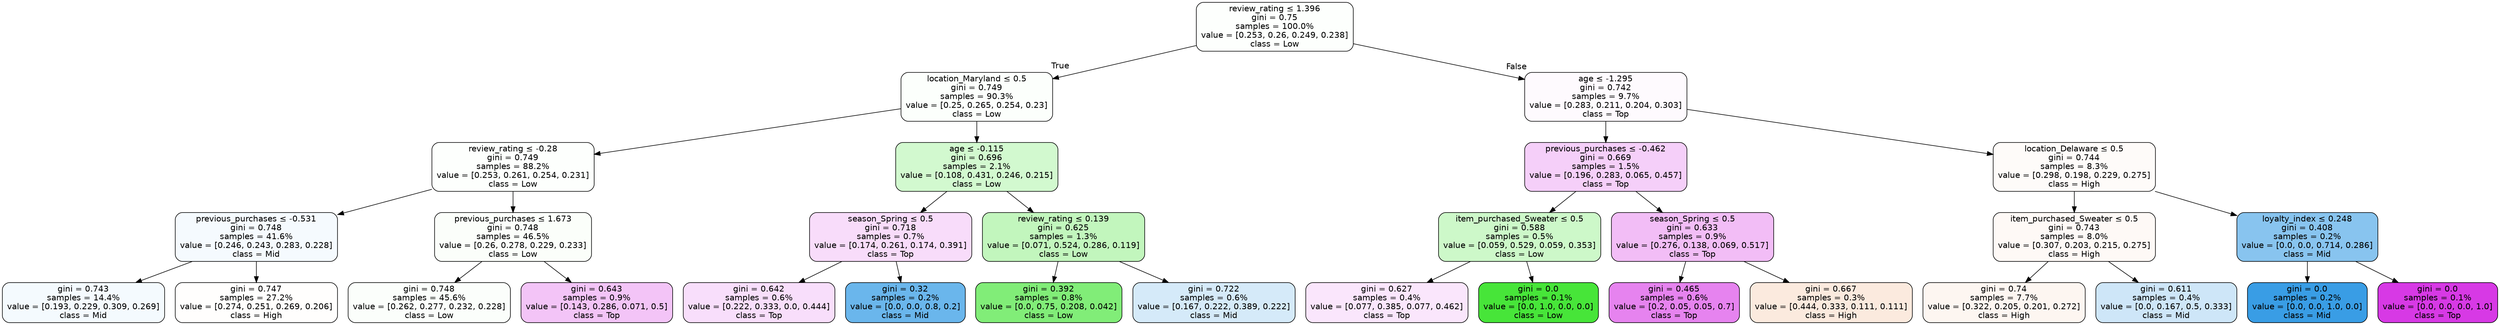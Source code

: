 digraph Tree {
node [shape=box, style="filled, rounded", color="black", fontname="helvetica"] ;
edge [fontname="helvetica"] ;
0 [label=<review_rating &le; 1.396<br/>gini = 0.75<br/>samples = 100.0%<br/>value = [0.253, 0.26, 0.249, 0.238]<br/>class = Low>, fillcolor="#fdfffd"] ;
1 [label=<location_Maryland &le; 0.5<br/>gini = 0.749<br/>samples = 90.3%<br/>value = [0.25, 0.265, 0.254, 0.23]<br/>class = Low>, fillcolor="#fcfffc"] ;
0 -> 1 [labeldistance=2.5, labelangle=45, headlabel="True"] ;
2 [label=<review_rating &le; -0.28<br/>gini = 0.749<br/>samples = 88.2%<br/>value = [0.253, 0.261, 0.254, 0.231]<br/>class = Low>, fillcolor="#fdfffd"] ;
1 -> 2 ;
3 [label=<previous_purchases &le; -0.531<br/>gini = 0.748<br/>samples = 41.6%<br/>value = [0.246, 0.243, 0.283, 0.228]<br/>class = Mid>, fillcolor="#f5fafe"] ;
2 -> 3 ;
4 [label=<gini = 0.743<br/>samples = 14.4%<br/>value = [0.193, 0.229, 0.309, 0.269]<br/>class = Mid>, fillcolor="#f4fafe"] ;
3 -> 4 ;
5 [label=<gini = 0.747<br/>samples = 27.2%<br/>value = [0.274, 0.251, 0.269, 0.206]<br/>class = High>, fillcolor="#fffefd"] ;
3 -> 5 ;
6 [label=<previous_purchases &le; 1.673<br/>gini = 0.748<br/>samples = 46.5%<br/>value = [0.26, 0.278, 0.229, 0.233]<br/>class = Low>, fillcolor="#fbfefa"] ;
2 -> 6 ;
7 [label=<gini = 0.748<br/>samples = 45.6%<br/>value = [0.262, 0.277, 0.232, 0.228]<br/>class = Low>, fillcolor="#fbfefb"] ;
6 -> 7 ;
8 [label=<gini = 0.643<br/>samples = 0.9%<br/>value = [0.143, 0.286, 0.071, 0.5]<br/>class = Top>, fillcolor="#f3c4f7"] ;
6 -> 8 ;
9 [label=<age &le; -0.115<br/>gini = 0.696<br/>samples = 2.1%<br/>value = [0.108, 0.431, 0.246, 0.215]<br/>class = Low>, fillcolor="#d2f9cf"] ;
1 -> 9 ;
10 [label=<season_Spring &le; 0.5<br/>gini = 0.718<br/>samples = 0.7%<br/>value = [0.174, 0.261, 0.174, 0.391]<br/>class = Top>, fillcolor="#f8dcfa"] ;
9 -> 10 ;
11 [label=<gini = 0.642<br/>samples = 0.6%<br/>value = [0.222, 0.333, 0.0, 0.444]<br/>class = Top>, fillcolor="#f8defb"] ;
10 -> 11 ;
12 [label=<gini = 0.32<br/>samples = 0.2%<br/>value = [0.0, 0.0, 0.8, 0.2]<br/>class = Mid>, fillcolor="#6ab6ec"] ;
10 -> 12 ;
13 [label=<review_rating &le; 0.139<br/>gini = 0.625<br/>samples = 1.3%<br/>value = [0.071, 0.524, 0.286, 0.119]<br/>class = Low>, fillcolor="#c2f6bd"] ;
9 -> 13 ;
14 [label=<gini = 0.392<br/>samples = 0.8%<br/>value = [0.0, 0.75, 0.208, 0.042]<br/>class = Low>, fillcolor="#81ed78"] ;
13 -> 14 ;
15 [label=<gini = 0.722<br/>samples = 0.6%<br/>value = [0.167, 0.222, 0.389, 0.222]<br/>class = Mid>, fillcolor="#d5eaf9"] ;
13 -> 15 ;
16 [label=<age &le; -1.295<br/>gini = 0.742<br/>samples = 9.7%<br/>value = [0.283, 0.211, 0.204, 0.303]<br/>class = Top>, fillcolor="#fefafe"] ;
0 -> 16 [labeldistance=2.5, labelangle=-45, headlabel="False"] ;
17 [label=<previous_purchases &le; -0.462<br/>gini = 0.669<br/>samples = 1.5%<br/>value = [0.196, 0.283, 0.065, 0.457]<br/>class = Top>, fillcolor="#f5cff9"] ;
16 -> 17 ;
18 [label=<item_purchased_Sweater &le; 0.5<br/>gini = 0.588<br/>samples = 0.5%<br/>value = [0.059, 0.529, 0.059, 0.353]<br/>class = Low>, fillcolor="#cdf8c9"] ;
17 -> 18 ;
19 [label=<gini = 0.627<br/>samples = 0.4%<br/>value = [0.077, 0.385, 0.077, 0.462]<br/>class = Top>, fillcolor="#fae6fc"] ;
18 -> 19 ;
20 [label=<gini = 0.0<br/>samples = 0.1%<br/>value = [0.0, 1.0, 0.0, 0.0]<br/>class = Low>, fillcolor="#47e539"] ;
18 -> 20 ;
21 [label=<season_Spring &le; 0.5<br/>gini = 0.633<br/>samples = 0.9%<br/>value = [0.276, 0.138, 0.069, 0.517]<br/>class = Top>, fillcolor="#f2bdf6"] ;
17 -> 21 ;
22 [label=<gini = 0.465<br/>samples = 0.6%<br/>value = [0.2, 0.05, 0.05, 0.7]<br/>class = Top>, fillcolor="#e683ef"] ;
21 -> 22 ;
23 [label=<gini = 0.667<br/>samples = 0.3%<br/>value = [0.444, 0.333, 0.111, 0.111]<br/>class = High>, fillcolor="#fbeade"] ;
21 -> 23 ;
24 [label=<location_Delaware &le; 0.5<br/>gini = 0.744<br/>samples = 8.3%<br/>value = [0.298, 0.198, 0.229, 0.275]<br/>class = High>, fillcolor="#fefbf9"] ;
16 -> 24 ;
25 [label=<item_purchased_Sweater &le; 0.5<br/>gini = 0.743<br/>samples = 8.0%<br/>value = [0.307, 0.203, 0.215, 0.275]<br/>class = High>, fillcolor="#fef9f6"] ;
24 -> 25 ;
26 [label=<gini = 0.74<br/>samples = 7.7%<br/>value = [0.322, 0.205, 0.201, 0.272]<br/>class = High>, fillcolor="#fdf6f1"] ;
25 -> 26 ;
27 [label=<gini = 0.611<br/>samples = 0.4%<br/>value = [0.0, 0.167, 0.5, 0.333]<br/>class = Mid>, fillcolor="#cee6f8"] ;
25 -> 27 ;
28 [label=<loyalty_index &le; 0.248<br/>gini = 0.408<br/>samples = 0.2%<br/>value = [0.0, 0.0, 0.714, 0.286]<br/>class = Mid>, fillcolor="#88c4ef"] ;
24 -> 28 ;
29 [label=<gini = 0.0<br/>samples = 0.2%<br/>value = [0.0, 0.0, 1.0, 0.0]<br/>class = Mid>, fillcolor="#399de5"] ;
28 -> 29 ;
30 [label=<gini = 0.0<br/>samples = 0.1%<br/>value = [0.0, 0.0, 0.0, 1.0]<br/>class = Top>, fillcolor="#d739e5"] ;
28 -> 30 ;
}